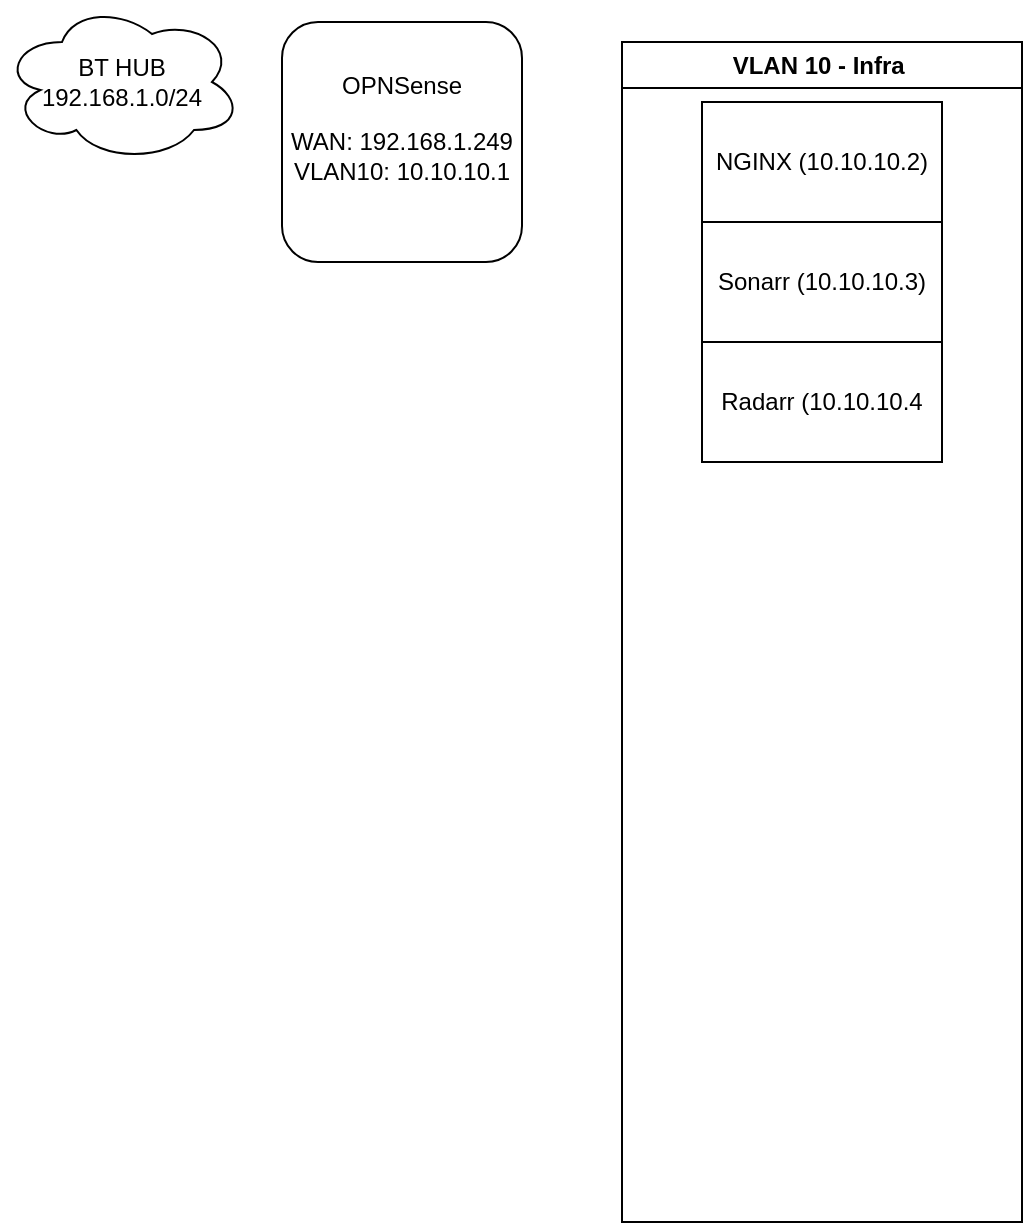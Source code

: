 <mxfile version="28.1.2">
  <diagram name="Page-1" id="YwQQgDa3emxMNJekddqj">
    <mxGraphModel dx="827" dy="538" grid="1" gridSize="10" guides="1" tooltips="1" connect="1" arrows="1" fold="1" page="1" pageScale="1" pageWidth="1100" pageHeight="850" math="0" shadow="0">
      <root>
        <mxCell id="0" />
        <mxCell id="1" parent="0" />
        <mxCell id="02yKEAh83jBKNZMvPGnc-2" value="BT HUB&lt;br&gt;192.168.1.0/24" style="ellipse;shape=cloud;whiteSpace=wrap;html=1;" vertex="1" parent="1">
          <mxGeometry x="10" y="40" width="120" height="80" as="geometry" />
        </mxCell>
        <mxCell id="02yKEAh83jBKNZMvPGnc-3" value="OPNSense&lt;br&gt;&lt;br&gt;WAN: 192.168.1.249&lt;br&gt;VLAN10: 10.10.10.1&lt;div&gt;&lt;br/&gt;&lt;/div&gt;" style="rounded=1;whiteSpace=wrap;html=1;" vertex="1" parent="1">
          <mxGeometry x="150" y="50" width="120" height="120" as="geometry" />
        </mxCell>
        <mxCell id="02yKEAh83jBKNZMvPGnc-5" value="VLAN 10 - Infra&amp;nbsp;" style="swimlane;whiteSpace=wrap;html=1;" vertex="1" parent="1">
          <mxGeometry x="320" y="60" width="200" height="590" as="geometry" />
        </mxCell>
        <mxCell id="02yKEAh83jBKNZMvPGnc-6" value="NGINX (10.10.10.2)" style="rounded=0;whiteSpace=wrap;html=1;" vertex="1" parent="02yKEAh83jBKNZMvPGnc-5">
          <mxGeometry x="40" y="30" width="120" height="60" as="geometry" />
        </mxCell>
        <mxCell id="02yKEAh83jBKNZMvPGnc-7" value="Sonarr (10.10.10.3)" style="rounded=0;whiteSpace=wrap;html=1;" vertex="1" parent="02yKEAh83jBKNZMvPGnc-5">
          <mxGeometry x="40" y="90" width="120" height="60" as="geometry" />
        </mxCell>
        <mxCell id="02yKEAh83jBKNZMvPGnc-8" value="Radarr (10.10.10.4" style="rounded=0;whiteSpace=wrap;html=1;" vertex="1" parent="02yKEAh83jBKNZMvPGnc-5">
          <mxGeometry x="40" y="150" width="120" height="60" as="geometry" />
        </mxCell>
      </root>
    </mxGraphModel>
  </diagram>
</mxfile>
